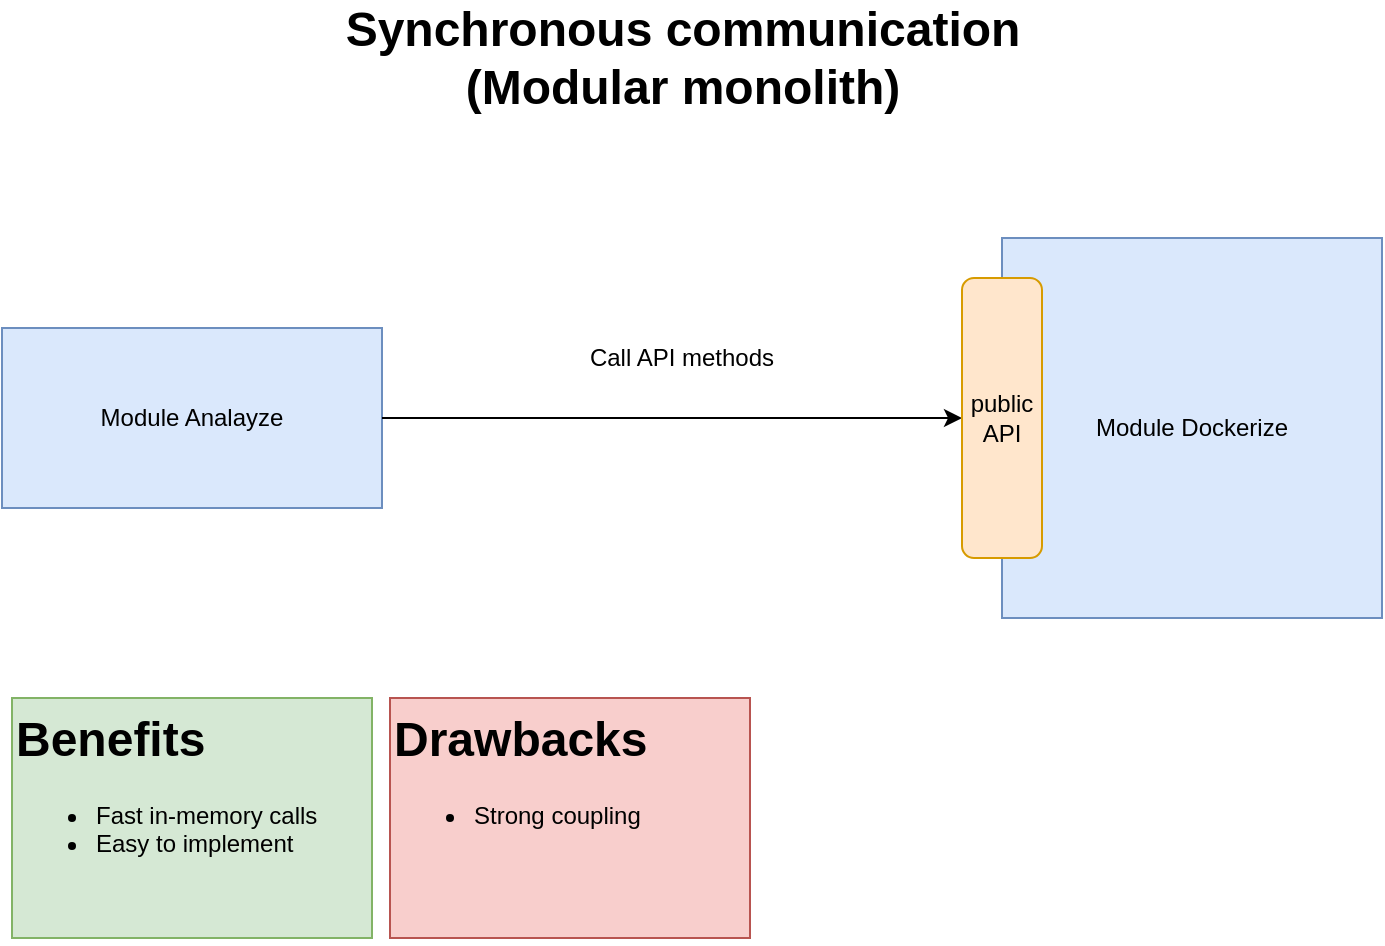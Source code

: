 <mxfile version="24.8.4" pages="5">
  <diagram name="synchronous-communication-between-modules" id="C0he_J-pm_ArgAbKU8WM">
    <mxGraphModel dx="1434" dy="786" grid="1" gridSize="10" guides="1" tooltips="1" connect="1" arrows="1" fold="1" page="1" pageScale="1" pageWidth="827" pageHeight="1169" math="0" shadow="0">
      <root>
        <mxCell id="0" />
        <mxCell id="1" parent="0" />
        <mxCell id="OlSt-tL-vxAJIuklcm-v-4" value="Module Analayze" style="rounded=0;whiteSpace=wrap;html=1;fillColor=#dae8fc;strokeColor=#6c8ebf;" parent="1" vertex="1">
          <mxGeometry x="40" y="355" width="190" height="90" as="geometry" />
        </mxCell>
        <mxCell id="OlSt-tL-vxAJIuklcm-v-5" value="Module Dockerize" style="rounded=0;whiteSpace=wrap;html=1;fillColor=#dae8fc;strokeColor=#6c8ebf;" parent="1" vertex="1">
          <mxGeometry x="540" y="310" width="190" height="190" as="geometry" />
        </mxCell>
        <mxCell id="OlSt-tL-vxAJIuklcm-v-6" value="" style="endArrow=classic;html=1;rounded=0;exitX=1;exitY=0.5;exitDx=0;exitDy=0;entryX=0;entryY=0.5;entryDx=0;entryDy=0;" parent="1" source="OlSt-tL-vxAJIuklcm-v-4" target="OlSt-tL-vxAJIuklcm-v-7" edge="1">
          <mxGeometry width="50" height="50" relative="1" as="geometry">
            <mxPoint x="390" y="430" as="sourcePoint" />
            <mxPoint x="440" y="405" as="targetPoint" />
          </mxGeometry>
        </mxCell>
        <mxCell id="OlSt-tL-vxAJIuklcm-v-7" value="public API" style="rounded=1;whiteSpace=wrap;html=1;fillColor=#ffe6cc;strokeColor=#d79b00;" parent="1" vertex="1">
          <mxGeometry x="520" y="330" width="40" height="140" as="geometry" />
        </mxCell>
        <mxCell id="OlSt-tL-vxAJIuklcm-v-8" value="Call API methods" style="text;html=1;align=center;verticalAlign=middle;whiteSpace=wrap;rounded=0;" parent="1" vertex="1">
          <mxGeometry x="330" y="355" width="100" height="30" as="geometry" />
        </mxCell>
        <mxCell id="JStcpl62jnUSha_e6oFB-1" value="&lt;h1 style=&quot;margin-top: 0px;&quot;&gt;Benefits&lt;/h1&gt;&lt;p&gt;&lt;/p&gt;&lt;ul&gt;&lt;li&gt;Fast in-memory calls&lt;/li&gt;&lt;li&gt;Easy to implement&lt;/li&gt;&lt;/ul&gt;&lt;p&gt;&lt;/p&gt;" style="text;html=1;whiteSpace=wrap;overflow=hidden;rounded=0;fillColor=#d5e8d4;strokeColor=#82b366;" parent="1" vertex="1">
          <mxGeometry x="45" y="540" width="180" height="120" as="geometry" />
        </mxCell>
        <mxCell id="JStcpl62jnUSha_e6oFB-2" value="&lt;h1 style=&quot;margin-top: 0px;&quot;&gt;Drawbacks&lt;/h1&gt;&lt;p&gt;&lt;/p&gt;&lt;ul&gt;&lt;li&gt;Strong coupling&lt;/li&gt;&lt;/ul&gt;&lt;p&gt;&lt;/p&gt;" style="text;html=1;whiteSpace=wrap;overflow=hidden;rounded=0;fillColor=#f8cecc;strokeColor=#b85450;" parent="1" vertex="1">
          <mxGeometry x="234" y="540" width="180" height="120" as="geometry" />
        </mxCell>
        <mxCell id="2NTyPNmvadTHkaIkRe4D-1" value="Synchronous communication&lt;div&gt;(Modular monolith)&lt;/div&gt;" style="text;strokeColor=none;fillColor=none;html=1;fontSize=24;fontStyle=1;verticalAlign=middle;align=center;" vertex="1" parent="1">
          <mxGeometry x="330" y="200" width="100" height="40" as="geometry" />
        </mxCell>
      </root>
    </mxGraphModel>
  </diagram>
  <diagram id="AnURDCJx1aFeiUqGZCgw" name="asynchronous-communicaton-between-modules">
    <mxGraphModel dx="1434" dy="786" grid="1" gridSize="10" guides="1" tooltips="1" connect="1" arrows="1" fold="1" page="1" pageScale="1" pageWidth="827" pageHeight="1169" math="0" shadow="0">
      <root>
        <mxCell id="0" />
        <mxCell id="1" parent="0" />
        <mxCell id="TR5La-7oWi_WW-tcwIay-1" value="Module Analayze" style="rounded=0;whiteSpace=wrap;html=1;fillColor=#dae8fc;strokeColor=#6c8ebf;" vertex="1" parent="1">
          <mxGeometry x="40" y="355" width="190" height="90" as="geometry" />
        </mxCell>
        <mxCell id="TR5La-7oWi_WW-tcwIay-3" value="c&lt;span style=&quot;color: rgba(0, 0, 0, 0); font-family: monospace; font-size: 0px; text-align: start; background-color: rgb(251, 251, 251);&quot;&gt;%3CmxGraphModel%3E%3Croot%3E%3CmxCell%20id%3D%220%22%2F%3E%3CmxCell%20id%3D%221%22%20parent%3D%220%22%2F%3E%3CmxCell%20id%3D%222%22%20value%3D%22Module%20Analayze%22%20style%3D%22rounded%3D0%3BwhiteSpace%3Dwrap%3Bhtml%3D1%3B%22%20vertex%3D%221%22%20parent%3D%221%22%3E%3CmxGeometry%20x%3D%2240%22%20y%3D%22355%22%20width%3D%22190%22%20height%3D%2290%22%20as%3D%22geometry%22%2F%3E%3C%2FmxCell%3E%3C%2Froot%3E%3C%2FmxGraphModel%3E&lt;/span&gt;" style="endArrow=classic;html=1;rounded=0;exitX=1;exitY=0.5;exitDx=0;exitDy=0;entryX=0.5;entryY=1;entryDx=0;entryDy=0;entryPerimeter=0;" edge="1" parent="1" source="TR5La-7oWi_WW-tcwIay-1" target="TR5La-7oWi_WW-tcwIay-9">
          <mxGeometry width="50" height="50" relative="1" as="geometry">
            <mxPoint x="390" y="430" as="sourcePoint" />
            <mxPoint x="370" y="280" as="targetPoint" />
          </mxGeometry>
        </mxCell>
        <mxCell id="TR5La-7oWi_WW-tcwIay-7" value="&lt;h1 style=&quot;margin-top: 0px;&quot;&gt;Benefits&lt;/h1&gt;&lt;p&gt;&lt;/p&gt;&lt;ul&gt;&lt;li&gt;&lt;span style=&quot;background-color: initial;&quot;&gt;High availability&lt;/span&gt;&lt;/li&gt;&lt;li&gt;Loose coupling&lt;/li&gt;&lt;/ul&gt;&lt;p&gt;&lt;/p&gt;" style="text;html=1;whiteSpace=wrap;overflow=hidden;rounded=0;fillColor=#d5e8d4;strokeColor=#82b366;" vertex="1" parent="1">
          <mxGeometry x="45" y="540" width="180" height="120" as="geometry" />
        </mxCell>
        <mxCell id="TR5La-7oWi_WW-tcwIay-8" value="&lt;h1 style=&quot;margin-top: 0px;&quot;&gt;Drawbacks&lt;/h1&gt;&lt;p&gt;&lt;/p&gt;&lt;ul&gt;&lt;li&gt;Increased complexity&lt;/li&gt;&lt;/ul&gt;&lt;p&gt;&lt;/p&gt;" style="text;html=1;whiteSpace=wrap;overflow=hidden;rounded=0;fillColor=#f8cecc;strokeColor=#b85450;" vertex="1" parent="1">
          <mxGeometry x="234" y="540" width="180" height="120" as="geometry" />
        </mxCell>
        <mxCell id="TR5La-7oWi_WW-tcwIay-9" value="Message Broker" style="shape=cylinder3;whiteSpace=wrap;html=1;boundedLbl=1;backgroundOutline=1;size=15;direction=south;fillColor=#eeeeee;strokeColor=#36393d;" vertex="1" parent="1">
          <mxGeometry x="320" y="290" width="170" height="40" as="geometry" />
        </mxCell>
        <mxCell id="TR5La-7oWi_WW-tcwIay-10" value="Module Dockerize" style="rounded=0;whiteSpace=wrap;html=1;fillColor=#dae8fc;strokeColor=#6c8ebf;" vertex="1" parent="1">
          <mxGeometry x="580" y="355" width="190" height="90" as="geometry" />
        </mxCell>
        <mxCell id="TR5La-7oWi_WW-tcwIay-11" value="c&lt;span style=&quot;color: rgba(0, 0, 0, 0); font-family: monospace; font-size: 0px; text-align: start; background-color: rgb(251, 251, 251);&quot;&gt;%3CmxGraphModel%3E%3Croot%3E%3CmxCell%20id%3D%220%22%2F%3E%3CmxCell%20id%3D%221%22%20parent%3D%220%22%2F%3E%3CmxCell%20id%3D%222%22%20value%3D%22Module%20Analayze%22%20style%3D%22rounded%3D0%3BwhiteSpace%3Dwrap%3Bhtml%3D1%3B%22%20vertex%3D%221%22%20parent%3D%221%22%3E%3CmxGeometry%20x%3D%2240%22%20y%3D%22355%22%20width%3D%22190%22%20height%3D%2290%22%20as%3D%22geometry%22%2F%3E%3C%2FmxCell%3E%3C%2Froot%3E%3C%2FmxGraphModel%3E&lt;/span&gt;" style="endArrow=classic;html=1;rounded=0;exitX=0.5;exitY=0;exitDx=0;exitDy=0;exitPerimeter=0;entryX=0;entryY=0.5;entryDx=0;entryDy=0;" edge="1" parent="1" source="TR5La-7oWi_WW-tcwIay-9" target="TR5La-7oWi_WW-tcwIay-10">
          <mxGeometry width="50" height="50" relative="1" as="geometry">
            <mxPoint x="240" y="410" as="sourcePoint" />
            <mxPoint x="310" y="320" as="targetPoint" />
          </mxGeometry>
        </mxCell>
        <mxCell id="D0fXwYmbJJoCP_D-LFKE-5" value="" style="group" vertex="1" connectable="0" parent="1">
          <mxGeometry x="174" y="243" width="113" height="81" as="geometry" />
        </mxCell>
        <mxCell id="D0fXwYmbJJoCP_D-LFKE-2" value="" style="rounded=1;whiteSpace=wrap;html=1;fillColor=#fff2cc;strokeColor=#d6b656;" vertex="1" parent="D0fXwYmbJJoCP_D-LFKE-5">
          <mxGeometry y="8.1" width="99.706" height="72.9" as="geometry" />
        </mxCell>
        <mxCell id="8NU83iXxJsBChgCezuJ1-1" value="{&lt;div&gt;&lt;span style=&quot;white-space: pre;&quot;&gt;&#x9;&lt;/span&gt;id: ...&lt;br&gt;&lt;span style=&quot;white-space: pre;&quot;&gt;&#x9;&lt;/span&gt;content: ...&lt;br&gt;&lt;div&gt;}&lt;/div&gt;&lt;/div&gt;" style="text;html=1;align=left;verticalAlign=middle;whiteSpace=wrap;rounded=0;" vertex="1" parent="D0fXwYmbJJoCP_D-LFKE-5">
          <mxGeometry x="5.539" y="16.2" width="88.627" height="56.7" as="geometry" />
        </mxCell>
        <mxCell id="D0fXwYmbJJoCP_D-LFKE-4" value="json" style="rounded=1;whiteSpace=wrap;html=1;" vertex="1" parent="D0fXwYmbJJoCP_D-LFKE-5">
          <mxGeometry x="70.163" width="42.837" height="22.68" as="geometry" />
        </mxCell>
        <mxCell id="D0fXwYmbJJoCP_D-LFKE-6" value="" style="group" vertex="1" connectable="0" parent="1">
          <mxGeometry x="528" y="245" width="113" height="81" as="geometry" />
        </mxCell>
        <mxCell id="D0fXwYmbJJoCP_D-LFKE-7" value="" style="rounded=1;whiteSpace=wrap;html=1;fillColor=#fff2cc;strokeColor=#d6b656;" vertex="1" parent="D0fXwYmbJJoCP_D-LFKE-6">
          <mxGeometry y="8.1" width="99.706" height="72.9" as="geometry" />
        </mxCell>
        <mxCell id="D0fXwYmbJJoCP_D-LFKE-8" value="{&lt;div&gt;&lt;span style=&quot;white-space: pre;&quot;&gt;&#x9;&lt;/span&gt;id: ...&lt;br&gt;&lt;span style=&quot;white-space: pre;&quot;&gt;&#x9;&lt;/span&gt;content: ...&lt;br&gt;&lt;div&gt;}&lt;/div&gt;&lt;/div&gt;" style="text;html=1;align=left;verticalAlign=middle;whiteSpace=wrap;rounded=0;" vertex="1" parent="D0fXwYmbJJoCP_D-LFKE-6">
          <mxGeometry x="5.539" y="16.2" width="88.627" height="56.7" as="geometry" />
        </mxCell>
        <mxCell id="D0fXwYmbJJoCP_D-LFKE-9" value="json" style="rounded=1;whiteSpace=wrap;html=1;" vertex="1" parent="D0fXwYmbJJoCP_D-LFKE-6">
          <mxGeometry x="70.163" width="42.837" height="22.68" as="geometry" />
        </mxCell>
        <mxCell id="8oabQCwS4YNwVQvbv8mq-1" value="Asynchronous communication&lt;div&gt;(Modular monolith)&lt;/div&gt;" style="text;strokeColor=none;fillColor=none;html=1;fontSize=24;fontStyle=1;verticalAlign=middle;align=center;" vertex="1" parent="1">
          <mxGeometry x="355" y="120" width="100" height="40" as="geometry" />
        </mxCell>
      </root>
    </mxGraphModel>
  </diagram>
  <diagram id="-Da0cYczNDnoSbLBsMNC" name="microservices-general-architecture">
    <mxGraphModel dx="2261" dy="1955" grid="1" gridSize="10" guides="1" tooltips="1" connect="1" arrows="1" fold="1" page="1" pageScale="1" pageWidth="827" pageHeight="1169" math="0" shadow="0">
      <root>
        <mxCell id="0" />
        <mxCell id="1" parent="0" />
        <mxCell id="Z9IG6mkDSWxfNFpy39FO-1" value="CLI" style="rounded=1;whiteSpace=wrap;html=1;fillColor=#e1d5e7;strokeColor=#9673a6;" parent="1" vertex="1">
          <mxGeometry x="350" y="20" width="120" height="60" as="geometry" />
        </mxCell>
        <mxCell id="Z9IG6mkDSWxfNFpy39FO-2" value="API Gateway" style="rounded=1;whiteSpace=wrap;html=1;fillColor=#ffe6cc;strokeColor=#d79b00;" parent="1" vertex="1">
          <mxGeometry x="350" y="160" width="120" height="60" as="geometry" />
        </mxCell>
        <mxCell id="Z9IG6mkDSWxfNFpy39FO-3" value="Analyze Service" style="rounded=1;whiteSpace=wrap;html=1;fillColor=#dae8fc;strokeColor=#6c8ebf;" parent="1" vertex="1">
          <mxGeometry x="220" y="320" width="120" height="60" as="geometry" />
        </mxCell>
        <mxCell id="Z9IG6mkDSWxfNFpy39FO-4" value="Dockerize Service" style="rounded=1;whiteSpace=wrap;html=1;fillColor=#dae8fc;strokeColor=#6c8ebf;" parent="1" vertex="1">
          <mxGeometry x="480" y="320" width="120" height="60" as="geometry" />
        </mxCell>
        <mxCell id="Z9IG6mkDSWxfNFpy39FO-5" value="" style="endArrow=classic;html=1;rounded=0;exitX=0.5;exitY=1;exitDx=0;exitDy=0;entryX=0.5;entryY=0;entryDx=0;entryDy=0;" parent="1" source="Z9IG6mkDSWxfNFpy39FO-1" target="Z9IG6mkDSWxfNFpy39FO-2" edge="1">
          <mxGeometry width="50" height="50" relative="1" as="geometry">
            <mxPoint x="390" y="430" as="sourcePoint" />
            <mxPoint x="440" y="380" as="targetPoint" />
          </mxGeometry>
        </mxCell>
        <mxCell id="Z9IG6mkDSWxfNFpy39FO-18" value="&lt;div style=&quot;font-size: 10px;&quot;&gt;&lt;font style=&quot;font-size: 10px;&quot;&gt;Key responsibilities&lt;/font&gt;&lt;/div&gt;&lt;ul style=&quot;font-size: 10px;&quot;&gt;&lt;li&gt;&lt;span style=&quot;background-color: initial;&quot;&gt;Routing&lt;/span&gt;&lt;/li&gt;&lt;li&gt;&lt;span style=&quot;background-color: initial;&quot;&gt;&lt;font style=&quot;font-size: 10px;&quot;&gt;Abstraction&lt;/font&gt;&lt;/span&gt;&lt;/li&gt;&lt;/ul&gt;" style="shape=note;strokeWidth=2;fontSize=14;size=20;whiteSpace=wrap;html=1;fillColor=#fff2cc;strokeColor=#d6b656;fontColor=#000000;align=left;" parent="1" vertex="1">
          <mxGeometry x="70" y="140" width="230" height="80" as="geometry" />
        </mxCell>
        <mxCell id="Z9IG6mkDSWxfNFpy39FO-19" value="&lt;font style=&quot;font-size: 10px;&quot;&gt;&lt;span style=&quot;color: rgb(0, 0, 0);&quot;&gt;Send requests for two main features:&lt;/span&gt;&lt;br style=&quot;color: rgb(0, 0, 0);&quot;&gt;&lt;/font&gt;&lt;ul style=&quot;color: rgb(0, 0, 0); font-size: 10px;&quot;&gt;&lt;li&gt;Analyze&lt;/li&gt;&lt;li&gt;Dockerize&lt;/li&gt;&lt;/ul&gt;" style="shape=note;strokeWidth=2;fontSize=14;size=20;whiteSpace=wrap;html=1;fillColor=#fff2cc;strokeColor=#d6b656;fontColor=#666600;align=left;" parent="1" vertex="1">
          <mxGeometry x="70" y="-10" width="230" height="90" as="geometry" />
        </mxCell>
        <mxCell id="Z9IG6mkDSWxfNFpy39FO-20" value="&lt;div style=&quot;font-size: 10px; line-height: 120%;&quot;&gt;&lt;ul style=&quot;line-height: 120%;&quot;&gt;&lt;li&gt;Collects the fs and apply default filters&lt;/li&gt;&lt;li&gt;Scans the fs and idenitfies application files&lt;/li&gt;&lt;li&gt;Generates a migration profile&lt;/li&gt;&lt;/ul&gt;&lt;/div&gt;" style="shape=note;strokeWidth=2;fontSize=14;size=20;whiteSpace=wrap;html=1;fillColor=#fff2cc;strokeColor=#d6b656;fontColor=#000000;align=left;" parent="1" vertex="1">
          <mxGeometry x="-70" y="290" width="270" height="90" as="geometry" />
        </mxCell>
        <mxCell id="Z9IG6mkDSWxfNFpy39FO-23" value="" style="endArrow=classic;html=1;rounded=0;exitX=0.25;exitY=1;exitDx=0;exitDy=0;entryX=0.5;entryY=0;entryDx=0;entryDy=0;" parent="1" source="Z9IG6mkDSWxfNFpy39FO-2" target="Z9IG6mkDSWxfNFpy39FO-3" edge="1">
          <mxGeometry width="50" height="50" relative="1" as="geometry">
            <mxPoint x="390" y="320" as="sourcePoint" />
            <mxPoint x="440" y="270" as="targetPoint" />
          </mxGeometry>
        </mxCell>
        <mxCell id="Z9IG6mkDSWxfNFpy39FO-24" value="" style="endArrow=classic;html=1;rounded=0;exitX=0.75;exitY=1;exitDx=0;exitDy=0;entryX=0.5;entryY=0;entryDx=0;entryDy=0;" parent="1" source="Z9IG6mkDSWxfNFpy39FO-2" target="Z9IG6mkDSWxfNFpy39FO-4" edge="1">
          <mxGeometry width="50" height="50" relative="1" as="geometry">
            <mxPoint x="390" y="320" as="sourcePoint" />
            <mxPoint x="440" y="270" as="targetPoint" />
          </mxGeometry>
        </mxCell>
        <mxCell id="Z9IG6mkDSWxfNFpy39FO-25" value="&lt;div style=&quot;font-size: 10px;&quot;&gt;&lt;ul style=&quot;&quot;&gt;&lt;li&gt;Consumes a migration profile&lt;/li&gt;&lt;li&gt;Generates a Dockerfile from a migration profile&lt;/li&gt;&lt;/ul&gt;&lt;/div&gt;" style="shape=note;strokeWidth=2;fontSize=14;size=20;whiteSpace=wrap;html=1;fillColor=#fff2cc;strokeColor=#d6b656;fontColor=#000000;align=left;" parent="1" vertex="1">
          <mxGeometry x="620" y="290" width="230" height="90" as="geometry" />
        </mxCell>
        <mxCell id="aeq0kH0UqMmJud9AUgc6-1" value="Microservices architecture" style="text;strokeColor=none;fillColor=none;html=1;fontSize=24;fontStyle=1;verticalAlign=middle;align=center;" parent="1" vertex="1">
          <mxGeometry x="295" y="-140" width="230" height="40" as="geometry" />
        </mxCell>
        <mxCell id="TzvBrI3sns_TLvWtsMuK-1" value="&lt;h1 style=&quot;margin-top: 0px;&quot;&gt;Benefits&lt;/h1&gt;&lt;p&gt;&lt;/p&gt;&lt;ul&gt;&lt;li&gt;Indepedendent scaling&lt;/li&gt;&lt;li&gt;Indendendent deployment&lt;/li&gt;&lt;li&gt;Fault isolation&lt;/li&gt;&lt;li&gt;Flexibility in tech stack&lt;/li&gt;&lt;li&gt;Easier adoption of new features&lt;/li&gt;&lt;/ul&gt;&lt;p&gt;&lt;/p&gt;" style="text;html=1;whiteSpace=wrap;overflow=hidden;rounded=0;fillColor=#d5e8d4;strokeColor=#82b366;" parent="1" vertex="1">
          <mxGeometry x="-70" y="440" width="180" height="190" as="geometry" />
        </mxCell>
        <mxCell id="TzvBrI3sns_TLvWtsMuK-2" value="&lt;h1 style=&quot;margin-top: 0px;&quot;&gt;Drawbacks&lt;/h1&gt;&lt;p&gt;&lt;/p&gt;&lt;ul&gt;&lt;li&gt;Increased complexity&lt;/li&gt;&lt;li&gt;Higher operational costs&lt;/li&gt;&lt;li&gt;Inter-service communication&lt;/li&gt;&lt;li&gt;data management challenges&lt;/li&gt;&lt;/ul&gt;&lt;p&gt;&lt;/p&gt;" style="text;html=1;whiteSpace=wrap;overflow=hidden;rounded=0;fillColor=#f8cecc;strokeColor=#b85450;" parent="1" vertex="1">
          <mxGeometry x="119" y="440" width="180" height="190" as="geometry" />
        </mxCell>
      </root>
    </mxGraphModel>
  </diagram>
  <diagram id="pJkW98muiRqBEa-8-p89" name="modular-monolith-general-architecture">
    <mxGraphModel dx="2261" dy="1955" grid="1" gridSize="10" guides="1" tooltips="1" connect="1" arrows="1" fold="1" page="1" pageScale="1" pageWidth="827" pageHeight="1169" math="0" shadow="0">
      <root>
        <mxCell id="0" />
        <mxCell id="1" parent="0" />
        <mxCell id="0d3zhHnUDWHcrtyaWCnb-15" value="" style="rounded=1;whiteSpace=wrap;html=1;fillColor=#dae8fc;strokeColor=#6c8ebf;" parent="1" vertex="1">
          <mxGeometry x="-90" y="170" width="1000" height="250" as="geometry" />
        </mxCell>
        <mxCell id="0d3zhHnUDWHcrtyaWCnb-1" value="CLI" style="rounded=1;whiteSpace=wrap;html=1;fillColor=#dae8fc;strokeColor=#6c8ebf;" parent="1" vertex="1">
          <mxGeometry x="350" y="20" width="120" height="60" as="geometry" />
        </mxCell>
        <mxCell id="0d3zhHnUDWHcrtyaWCnb-3" value="Analyze Module" style="rounded=1;whiteSpace=wrap;html=1;fillColor=#dae8fc;strokeColor=#6c8ebf;" parent="1" vertex="1">
          <mxGeometry x="250" y="270" width="120" height="60" as="geometry" />
        </mxCell>
        <mxCell id="0d3zhHnUDWHcrtyaWCnb-4" value="Dockerize Module" style="rounded=1;whiteSpace=wrap;html=1;fillColor=#dae8fc;strokeColor=#6c8ebf;" parent="1" vertex="1">
          <mxGeometry x="430" y="270" width="120" height="60" as="geometry" />
        </mxCell>
        <mxCell id="0d3zhHnUDWHcrtyaWCnb-5" value="" style="endArrow=classic;html=1;rounded=0;exitX=0.5;exitY=1;exitDx=0;exitDy=0;" parent="1" source="0d3zhHnUDWHcrtyaWCnb-1" target="0d3zhHnUDWHcrtyaWCnb-15" edge="1">
          <mxGeometry width="50" height="50" relative="1" as="geometry">
            <mxPoint x="390" y="430" as="sourcePoint" />
            <mxPoint x="410" y="160" as="targetPoint" />
          </mxGeometry>
        </mxCell>
        <mxCell id="0d3zhHnUDWHcrtyaWCnb-7" value="&lt;font style=&quot;font-size: 10px;&quot;&gt;&lt;span style=&quot;color: rgb(0, 0, 0);&quot;&gt;Send requests for two main features:&lt;/span&gt;&lt;br style=&quot;color: rgb(0, 0, 0);&quot;&gt;&lt;/font&gt;&lt;ul style=&quot;color: rgb(0, 0, 0); font-size: 10px;&quot;&gt;&lt;li&gt;Analyze&lt;/li&gt;&lt;li&gt;Dockerize&lt;/li&gt;&lt;/ul&gt;" style="shape=note;strokeWidth=2;fontSize=14;size=20;whiteSpace=wrap;html=1;fillColor=#fff2cc;strokeColor=#d6b656;fontColor=#666600;align=left;" parent="1" vertex="1">
          <mxGeometry x="70" y="-10" width="230" height="90" as="geometry" />
        </mxCell>
        <mxCell id="0d3zhHnUDWHcrtyaWCnb-8" value="&lt;div style=&quot;font-size: 10px; line-height: 120%;&quot;&gt;&lt;ul style=&quot;line-height: 120%;&quot;&gt;&lt;li&gt;Collects the fs and apply default filters&lt;/li&gt;&lt;li&gt;Scans the fs and idenitfies application files&lt;/li&gt;&lt;li&gt;Generates a migration profile&lt;/li&gt;&lt;/ul&gt;&lt;/div&gt;" style="shape=note;strokeWidth=2;fontSize=14;size=20;whiteSpace=wrap;html=1;fillColor=#fff2cc;strokeColor=#d6b656;fontColor=#000000;align=left;" parent="1" vertex="1">
          <mxGeometry x="-40" y="240" width="270" height="90" as="geometry" />
        </mxCell>
        <mxCell id="0d3zhHnUDWHcrtyaWCnb-11" value="&lt;div style=&quot;font-size: 10px;&quot;&gt;&lt;ul style=&quot;&quot;&gt;&lt;li&gt;Consumes a migration profile&lt;/li&gt;&lt;li&gt;Generates a Dockerfile from a migration profile&lt;/li&gt;&lt;/ul&gt;&lt;/div&gt;" style="shape=note;strokeWidth=2;fontSize=14;size=20;whiteSpace=wrap;html=1;fillColor=#fff2cc;strokeColor=#d6b656;align=left;" parent="1" vertex="1">
          <mxGeometry x="580" y="240" width="230" height="90" as="geometry" />
        </mxCell>
        <mxCell id="0d3zhHnUDWHcrtyaWCnb-12" value="Modular monolith architecture" style="text;strokeColor=none;fillColor=none;html=1;fontSize=24;fontStyle=1;verticalAlign=middle;align=center;" parent="1" vertex="1">
          <mxGeometry x="295" y="-140" width="230" height="40" as="geometry" />
        </mxCell>
        <mxCell id="0d3zhHnUDWHcrtyaWCnb-13" value="&lt;h1 style=&quot;margin-top: 0px;&quot;&gt;Benefits&lt;/h1&gt;&lt;p&gt;&lt;/p&gt;&lt;ul&gt;&lt;li&gt;Lower complexity&lt;/li&gt;&lt;li&gt;Reduced deploymeny complexity&lt;/li&gt;&lt;li&gt;Consistent data management&lt;/li&gt;&lt;li&gt;Improved performance&lt;/li&gt;&lt;li&gt;Easier debugging and testing&lt;/li&gt;&lt;/ul&gt;&lt;p&gt;&lt;/p&gt;" style="text;html=1;whiteSpace=wrap;overflow=hidden;rounded=0;fillColor=#d5e8d4;strokeColor=#82b366;" parent="1" vertex="1">
          <mxGeometry x="-70" y="440" width="180" height="190" as="geometry" />
        </mxCell>
        <mxCell id="0d3zhHnUDWHcrtyaWCnb-14" value="&lt;h1 style=&quot;margin-top: 0px;&quot;&gt;Drawbacks&lt;/h1&gt;&lt;p&gt;&lt;/p&gt;&lt;ul&gt;&lt;li&gt;Scalability limitations&lt;/li&gt;&lt;li&gt;Deployment overhead&lt;/li&gt;&lt;li&gt;Risk of tight coupling&lt;/li&gt;&lt;li&gt;Complex refactoring because of inter-modules dependencies&lt;/li&gt;&lt;/ul&gt;&lt;p&gt;&lt;/p&gt;" style="text;html=1;whiteSpace=wrap;overflow=hidden;rounded=0;fillColor=#f8cecc;strokeColor=#b85450;" parent="1" vertex="1">
          <mxGeometry x="119" y="440" width="180" height="190" as="geometry" />
        </mxCell>
        <mxCell id="0d3zhHnUDWHcrtyaWCnb-17" value="&lt;b&gt;Backend application&lt;/b&gt;" style="text;html=1;align=center;verticalAlign=middle;whiteSpace=wrap;rounded=0;" parent="1" vertex="1">
          <mxGeometry x="340" y="190" width="140" height="30" as="geometry" />
        </mxCell>
      </root>
    </mxGraphModel>
  </diagram>
  <diagram id="E63EGS5_bVyKbPxk8IOt" name="backend-modules">
    <mxGraphModel dx="1434" dy="786" grid="1" gridSize="10" guides="1" tooltips="1" connect="1" arrows="1" fold="1" page="1" pageScale="1" pageWidth="827" pageHeight="1169" math="0" shadow="0">
      <root>
        <mxCell id="0" />
        <mxCell id="1" parent="0" />
        <mxCell id="Um8PQIKb1dxNf6SCIZpb-1" value="Module Analayze" style="rounded=0;whiteSpace=wrap;html=1;fillColor=#dae8fc;strokeColor=#6c8ebf;" vertex="1" parent="1">
          <mxGeometry x="40" y="260" width="190" height="90" as="geometry" />
        </mxCell>
        <mxCell id="7GiVP8EO8HdbojxcebmJ-1" value="Module Dockerize" style="rounded=0;whiteSpace=wrap;html=1;fillColor=#dae8fc;strokeColor=#6c8ebf;" vertex="1" parent="1">
          <mxGeometry x="40" y="470" width="190" height="90" as="geometry" />
        </mxCell>
        <mxCell id="P1cvsXg9y1UlYGb4OBKj-1" value="&lt;div style=&quot;font-size: 10px; line-height: 120%;&quot;&gt;&lt;ul style=&quot;line-height: 120%;&quot;&gt;&lt;li&gt;Collects the fs and apply default filters&lt;/li&gt;&lt;li&gt;Scans the fs and idenitfies application files&lt;/li&gt;&lt;li&gt;Generates a migration profile&lt;/li&gt;&lt;/ul&gt;&lt;/div&gt;" style="shape=note;strokeWidth=2;fontSize=14;size=20;whiteSpace=wrap;html=1;fillColor=#fff2cc;strokeColor=#d6b656;fontColor=#000000;align=left;" vertex="1" parent="1">
          <mxGeometry x="260" y="260" width="270" height="90" as="geometry" />
        </mxCell>
        <mxCell id="P1cvsXg9y1UlYGb4OBKj-2" value="&lt;div style=&quot;font-size: 10px;&quot;&gt;&lt;ul style=&quot;&quot;&gt;&lt;li&gt;Consumes a migration profile&lt;/li&gt;&lt;li&gt;Generates a Dockerfile from a migration profile&lt;/li&gt;&lt;/ul&gt;&lt;/div&gt;" style="shape=note;strokeWidth=2;fontSize=14;size=20;whiteSpace=wrap;html=1;fillColor=#fff2cc;strokeColor=#d6b656;align=left;" vertex="1" parent="1">
          <mxGeometry x="270" y="470" width="230" height="90" as="geometry" />
        </mxCell>
        <mxCell id="P1cvsXg9y1UlYGb4OBKj-3" value="&lt;b&gt;Result&lt;/b&gt;" style="text;html=1;align=center;verticalAlign=middle;whiteSpace=wrap;rounded=0;" vertex="1" parent="1">
          <mxGeometry x="655" y="230" width="60" height="30" as="geometry" />
        </mxCell>
        <mxCell id="P1cvsXg9y1UlYGb4OBKj-4" value="&lt;div style=&quot;font-size: 10px; line-height: 120%;&quot;&gt;&lt;ul style=&quot;line-height: 120%;&quot;&gt;&lt;li&gt;application files&lt;/li&gt;&lt;li&gt;configuration files&lt;/li&gt;&lt;li&gt;list of OS dependencies needed&lt;/li&gt;&lt;/ul&gt;&lt;/div&gt;" style="shape=note;strokeWidth=2;fontSize=14;size=20;whiteSpace=wrap;html=1;fillColor=#fff2cc;strokeColor=#d6b656;fontColor=#000000;align=left;" vertex="1" parent="1">
          <mxGeometry x="550" y="260" width="270" height="90" as="geometry" />
        </mxCell>
        <mxCell id="P1cvsXg9y1UlYGb4OBKj-5" value="&lt;b&gt;Features&lt;/b&gt;" style="text;html=1;align=center;verticalAlign=middle;whiteSpace=wrap;rounded=0;" vertex="1" parent="1">
          <mxGeometry x="365" y="230" width="60" height="30" as="geometry" />
        </mxCell>
        <mxCell id="P1cvsXg9y1UlYGb4OBKj-6" value="&lt;b&gt;Features&lt;/b&gt;" style="text;html=1;align=center;verticalAlign=middle;whiteSpace=wrap;rounded=0;" vertex="1" parent="1">
          <mxGeometry x="355" y="440" width="60" height="30" as="geometry" />
        </mxCell>
        <mxCell id="P1cvsXg9y1UlYGb4OBKj-8" value="&lt;div style=&quot;font-size: 10px;&quot;&gt;&lt;ul style=&quot;&quot;&gt;&lt;li&gt;Dockerfile&amp;nbsp;&lt;/li&gt;&lt;li&gt;folder with all the files needed to be transferred to the new VM&lt;/li&gt;&lt;/ul&gt;&lt;/div&gt;" style="shape=note;strokeWidth=2;fontSize=14;size=20;whiteSpace=wrap;html=1;fillColor=#fff2cc;strokeColor=#d6b656;align=left;" vertex="1" parent="1">
          <mxGeometry x="530" y="470" width="230" height="90" as="geometry" />
        </mxCell>
        <mxCell id="P1cvsXg9y1UlYGb4OBKj-9" value="&lt;b&gt;Result&lt;/b&gt;" style="text;html=1;align=center;verticalAlign=middle;whiteSpace=wrap;rounded=0;" vertex="1" parent="1">
          <mxGeometry x="615" y="440" width="60" height="30" as="geometry" />
        </mxCell>
      </root>
    </mxGraphModel>
  </diagram>
</mxfile>
